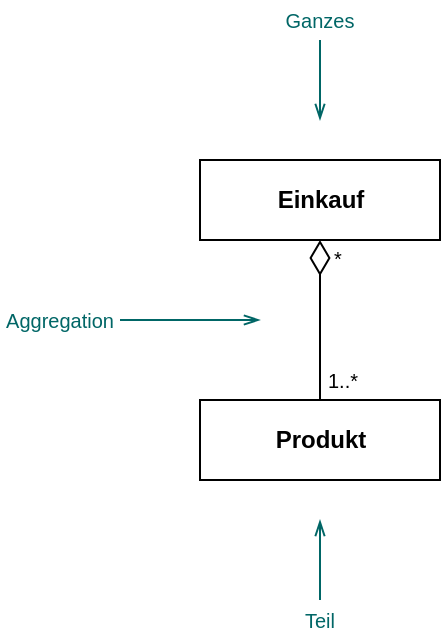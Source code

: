 <mxfile version="22.0.8" type="device">
  <diagram id="IKdcczgC__YtXfX8UIwX" name="Page-1">
    <mxGraphModel dx="1050" dy="566" grid="1" gridSize="10" guides="1" tooltips="1" connect="1" arrows="1" fold="1" page="1" pageScale="1" pageWidth="827" pageHeight="1169" math="0" shadow="0">
      <root>
        <mxCell id="0" />
        <mxCell id="1" parent="0" />
        <mxCell id="m_R6_4stdK32f-bWhgOH-1" value="&lt;b&gt;Einkauf&lt;/b&gt;" style="html=1;fontStyle=0" parent="1" vertex="1">
          <mxGeometry x="160" y="120" width="120" height="40" as="geometry" />
        </mxCell>
        <mxCell id="19y9xz3U2XeAm1oFRW64-1" value="&lt;b&gt;Produkt&lt;/b&gt;" style="html=1;fontStyle=0" parent="1" vertex="1">
          <mxGeometry x="160" y="240" width="120" height="40" as="geometry" />
        </mxCell>
        <mxCell id="19y9xz3U2XeAm1oFRW64-4" value="" style="endArrow=diamondThin;html=1;endFill=0;verticalAlign=bottom;exitX=0.5;exitY=0;exitDx=0;exitDy=0;endSize=15;" parent="1" source="19y9xz3U2XeAm1oFRW64-1" edge="1">
          <mxGeometry relative="1" as="geometry">
            <mxPoint x="330" y="140" as="sourcePoint" />
            <mxPoint x="220" y="160" as="targetPoint" />
          </mxGeometry>
        </mxCell>
        <mxCell id="19y9xz3U2XeAm1oFRW64-5" value="&lt;sub&gt;&lt;font style=&quot;font-size: 9px;&quot;&gt;&lt;font style=&quot;font-size: 10px;&quot;&gt;1..&lt;/font&gt;&lt;/font&gt;&lt;font style=&quot;font-size: 9px;&quot;&gt;&lt;font style=&quot;font-size: 10px;&quot;&gt;*&lt;/font&gt;&lt;/font&gt;&lt;/sub&gt;" style="resizable=0;html=1;align=left;verticalAlign=bottom;labelBackgroundColor=none;fontSize=10;spacingTop=0;spacingLeft=4;spacing=0;spacingBottom=4;" parent="19y9xz3U2XeAm1oFRW64-4" connectable="0" vertex="1">
          <mxGeometry x="-1" relative="1" as="geometry" />
        </mxCell>
        <mxCell id="19y9xz3U2XeAm1oFRW64-6" value="&lt;sub&gt;&lt;font style=&quot;font-size: 9px;&quot;&gt;&lt;font style=&quot;font-size: 10px;&quot;&gt;*&lt;/font&gt;&lt;/font&gt;&lt;/sub&gt;" style="resizable=0;html=1;align=left;verticalAlign=top;labelBackgroundColor=none;fontSize=10;spacingLeft=7;spacing=0;spacingBottom=0;spacingRight=0;spacingTop=-4;" parent="19y9xz3U2XeAm1oFRW64-4" connectable="0" vertex="1">
          <mxGeometry x="1" relative="1" as="geometry" />
        </mxCell>
        <mxCell id="JmjxSlmsnYEWM4IQD_mA-2" style="edgeStyle=orthogonalEdgeStyle;rounded=0;orthogonalLoop=1;jettySize=auto;html=1;fontSize=10;endArrow=openThin;endFill=0;endSize=6;strokeWidth=1;strokeColor=#006666;" parent="1" source="JmjxSlmsnYEWM4IQD_mA-1" edge="1">
          <mxGeometry relative="1" as="geometry">
            <mxPoint x="220" y="100" as="targetPoint" />
          </mxGeometry>
        </mxCell>
        <mxCell id="JmjxSlmsnYEWM4IQD_mA-1" value="Ganzes" style="text;html=1;strokeColor=none;fillColor=none;align=center;verticalAlign=middle;whiteSpace=wrap;rounded=0;fontSize=10;fontColor=#006666;" parent="1" vertex="1">
          <mxGeometry x="190" y="40" width="60" height="20" as="geometry" />
        </mxCell>
        <mxCell id="JmjxSlmsnYEWM4IQD_mA-4" style="edgeStyle=orthogonalEdgeStyle;rounded=0;orthogonalLoop=1;jettySize=auto;html=1;strokeWidth=1;fontSize=10;endArrow=openThin;endFill=0;endSize=6;strokeColor=#006666;" parent="1" source="JmjxSlmsnYEWM4IQD_mA-3" edge="1">
          <mxGeometry relative="1" as="geometry">
            <mxPoint x="190" y="200" as="targetPoint" />
          </mxGeometry>
        </mxCell>
        <mxCell id="JmjxSlmsnYEWM4IQD_mA-3" value="Aggregation" style="text;html=1;strokeColor=none;fillColor=none;align=center;verticalAlign=middle;whiteSpace=wrap;rounded=0;fontSize=10;fontColor=#006666;" parent="1" vertex="1">
          <mxGeometry x="60" y="190" width="60" height="20" as="geometry" />
        </mxCell>
        <mxCell id="JmjxSlmsnYEWM4IQD_mA-6" style="edgeStyle=orthogonalEdgeStyle;rounded=0;orthogonalLoop=1;jettySize=auto;html=1;strokeWidth=1;fontSize=10;endArrow=openThin;endFill=0;endSize=6;strokeColor=#006666;" parent="1" source="JmjxSlmsnYEWM4IQD_mA-5" edge="1">
          <mxGeometry relative="1" as="geometry">
            <mxPoint x="220" y="300" as="targetPoint" />
          </mxGeometry>
        </mxCell>
        <mxCell id="JmjxSlmsnYEWM4IQD_mA-5" value="Teil" style="text;html=1;strokeColor=none;fillColor=none;align=center;verticalAlign=middle;whiteSpace=wrap;rounded=0;fontSize=10;fontColor=#006666;" parent="1" vertex="1">
          <mxGeometry x="190" y="340" width="60" height="20" as="geometry" />
        </mxCell>
      </root>
    </mxGraphModel>
  </diagram>
</mxfile>
